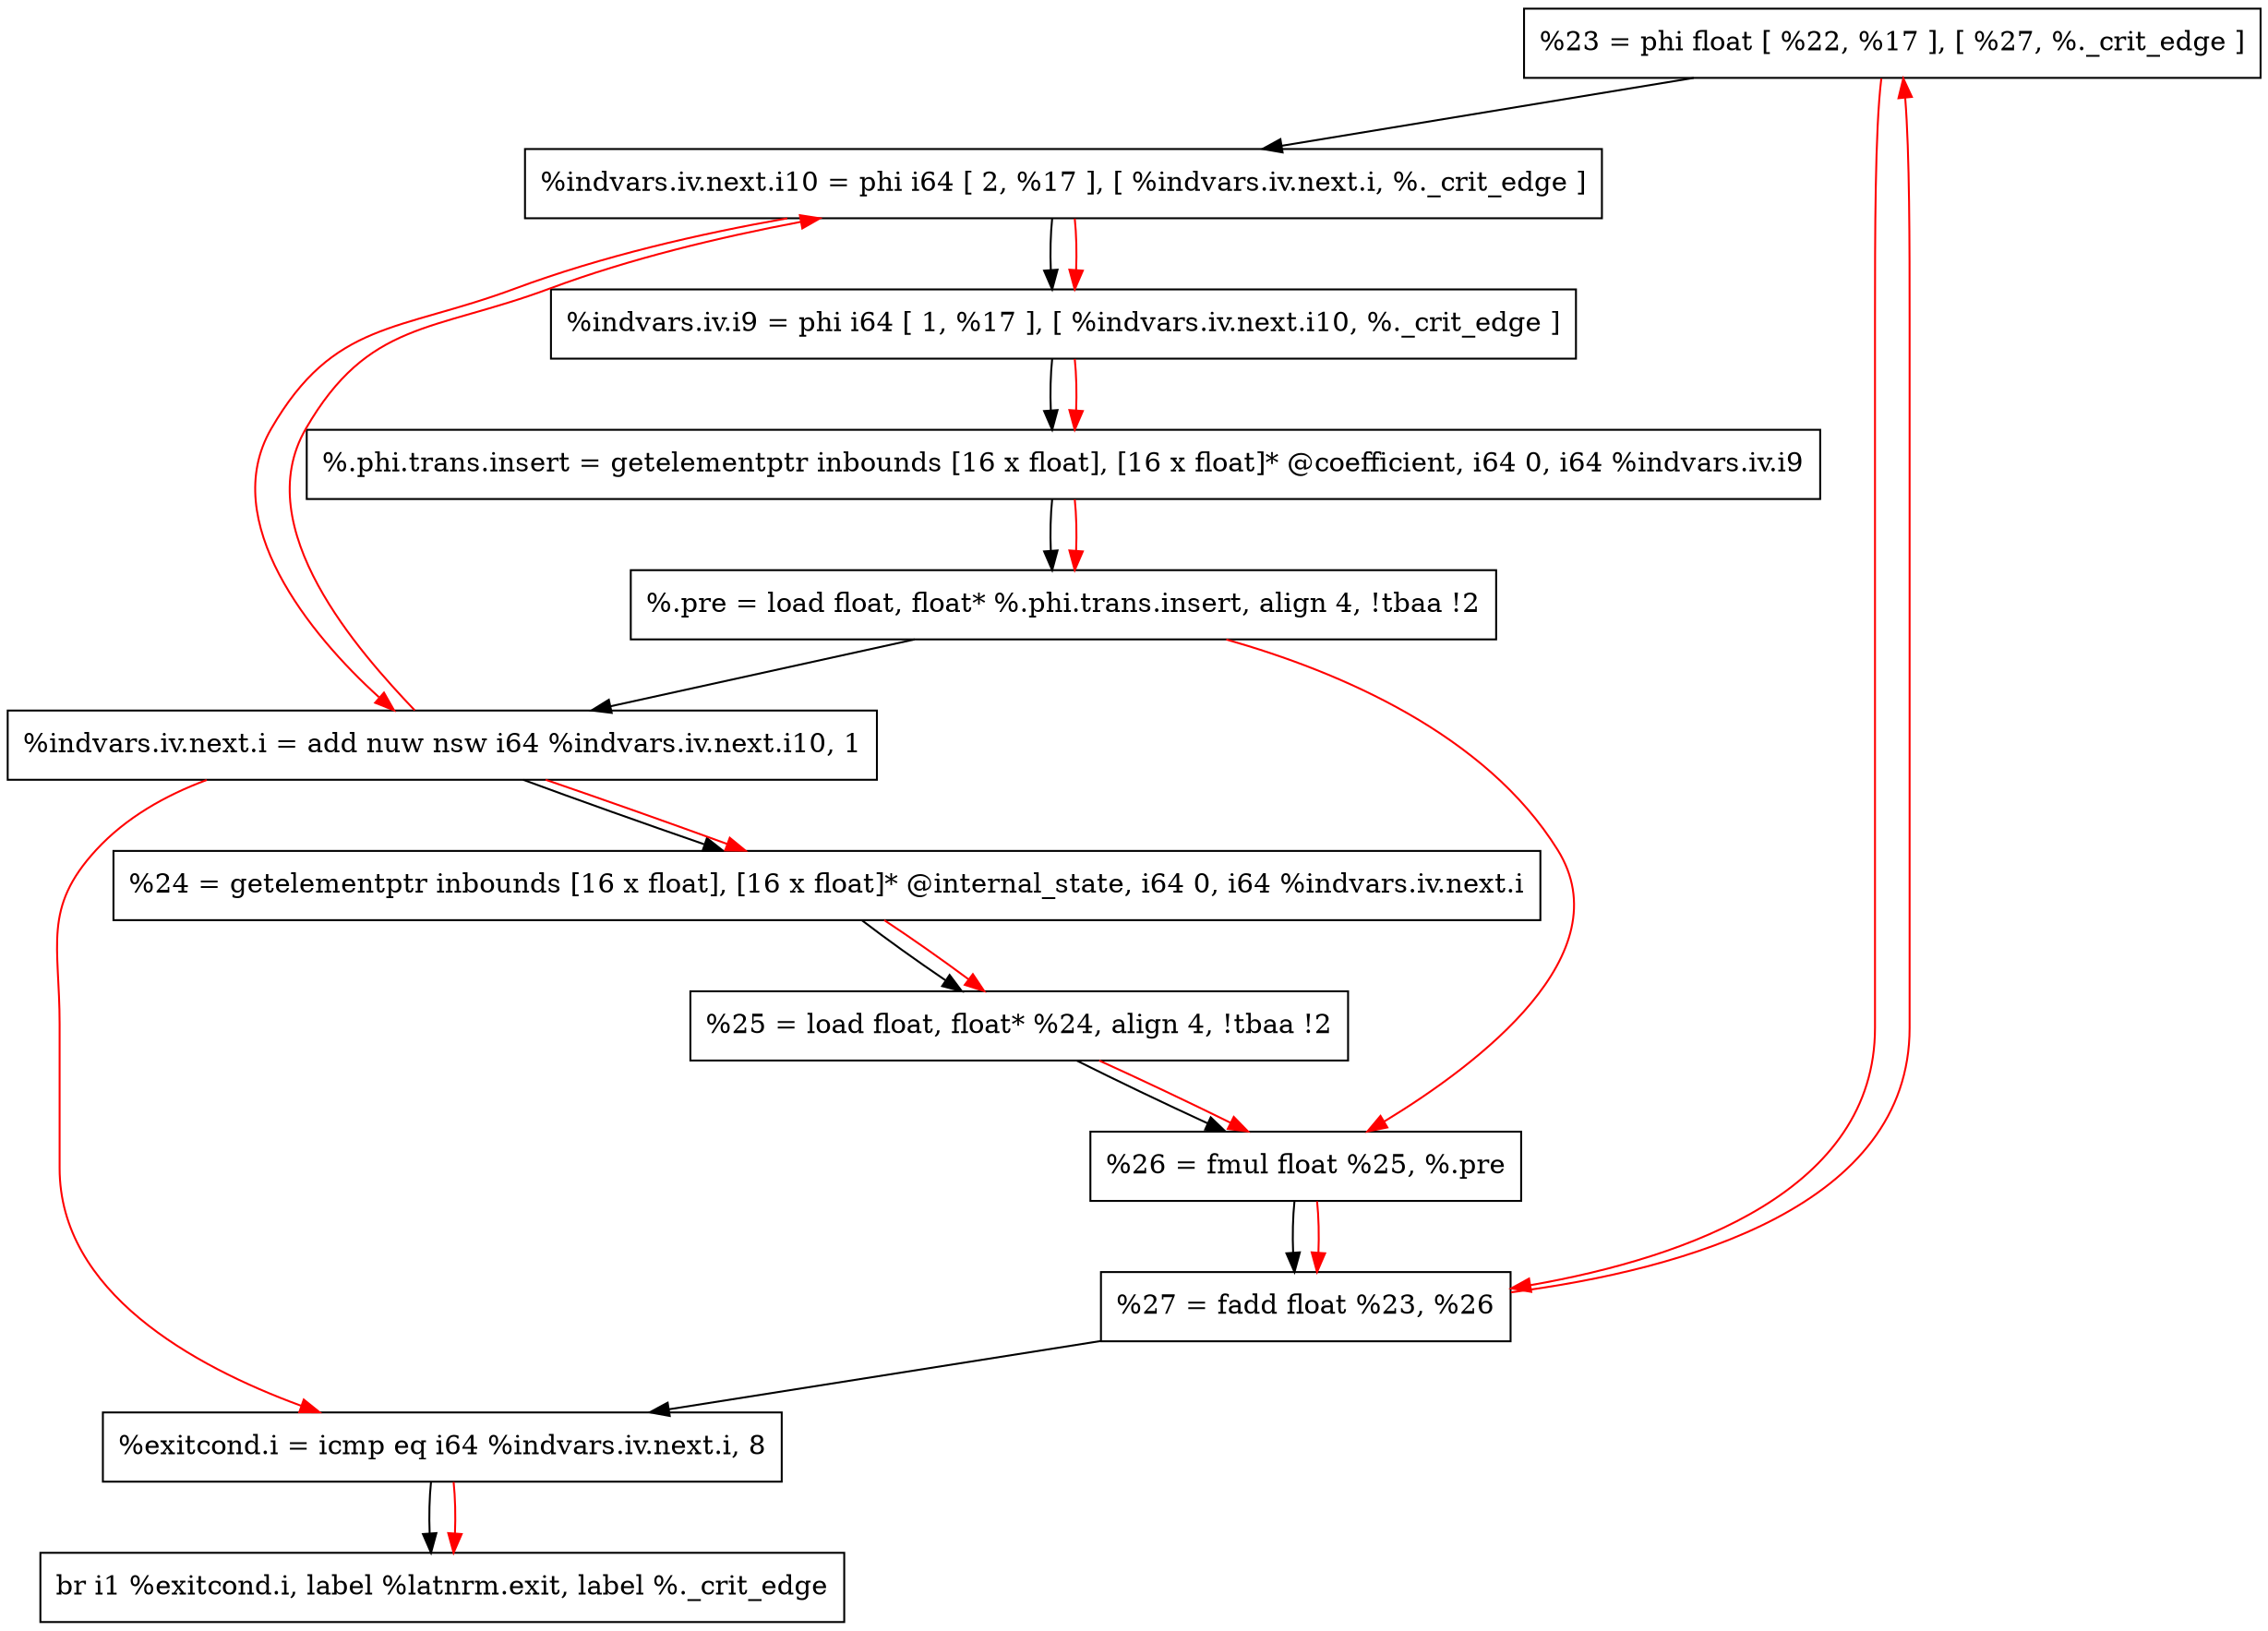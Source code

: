 digraph "DFG for'main' function" {
	Node0x7f9167e04138[shape=record, label="  %23 = phi float [ %22, %17 ], [ %27, %._crit_edge ]"];
	Node0x7f9167e04d88[shape=record, label="  %indvars.iv.next.i10 = phi i64 [ 2, %17 ], [ %indvars.iv.next.i, %._crit_edge ]"];
	Node0x7f9167e04e28[shape=record, label="  %indvars.iv.i9 = phi i64 [ 1, %17 ], [ %indvars.iv.next.i10, %._crit_edge ]"];
	Node0x7f9167e04f08[shape=record, label="  %.phi.trans.insert = getelementptr inbounds [16 x float], [16 x float]* @coefficient, i64 0, i64 %indvars.iv.i9"];
	Node0x7f9167e04f78[shape=record, label="  %.pre = load float, float* %.phi.trans.insert, align 4, !tbaa !2"];
	Node0x7f9167e04ff0[shape=record, label="  %indvars.iv.next.i = add nuw nsw i64 %indvars.iv.next.i10, 1"];
	Node0x7f9167e05078[shape=record, label="  %24 = getelementptr inbounds [16 x float], [16 x float]* @internal_state, i64 0, i64 %indvars.iv.next.i"];
	Node0x7f9167e050e8[shape=record, label="  %25 = load float, float* %24, align 4, !tbaa !2"];
	Node0x7f9167e05160[shape=record, label="  %26 = fmul float %25, %.pre"];
	Node0x7f9167e051d0[shape=record, label="  %27 = fadd float %23, %26"];
	Node0x7f9167e05240[shape=record, label="  %exitcond.i = icmp eq i64 %indvars.iv.next.i, 8"];
	Node0x7f9167e052c8[shape=record, label="  br i1 %exitcond.i, label %latnrm.exit, label %._crit_edge"];
	Node0x7f9167e04138 -> Node0x7f9167e04d88
	Node0x7f9167e04d88 -> Node0x7f9167e04e28
	Node0x7f9167e04e28 -> Node0x7f9167e04f08
	Node0x7f9167e04f08 -> Node0x7f9167e04f78
	Node0x7f9167e04f78 -> Node0x7f9167e04ff0
	Node0x7f9167e04ff0 -> Node0x7f9167e05078
	Node0x7f9167e05078 -> Node0x7f9167e050e8
	Node0x7f9167e050e8 -> Node0x7f9167e05160
	Node0x7f9167e05160 -> Node0x7f9167e051d0
	Node0x7f9167e051d0 -> Node0x7f9167e05240
	Node0x7f9167e05240 -> Node0x7f9167e052c8
edge [color=red]
	Node0x7f9167e051d0 -> Node0x7f9167e04138
	Node0x7f9167e04ff0 -> Node0x7f9167e04d88
	Node0x7f9167e04d88 -> Node0x7f9167e04e28
	Node0x7f9167e04e28 -> Node0x7f9167e04f08
	Node0x7f9167e04f08 -> Node0x7f9167e04f78
	Node0x7f9167e04d88 -> Node0x7f9167e04ff0
	Node0x7f9167e04ff0 -> Node0x7f9167e05078
	Node0x7f9167e05078 -> Node0x7f9167e050e8
	Node0x7f9167e050e8 -> Node0x7f9167e05160
	Node0x7f9167e04f78 -> Node0x7f9167e05160
	Node0x7f9167e04138 -> Node0x7f9167e051d0
	Node0x7f9167e05160 -> Node0x7f9167e051d0
	Node0x7f9167e04ff0 -> Node0x7f9167e05240
	Node0x7f9167e05240 -> Node0x7f9167e052c8
}
